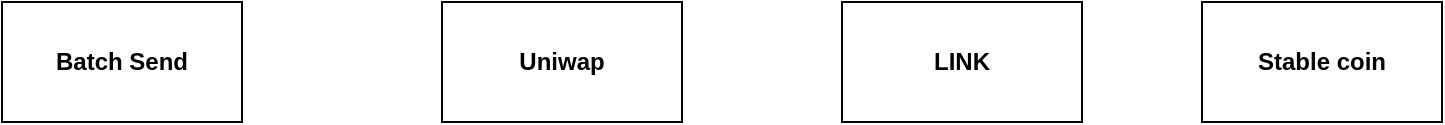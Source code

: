 <mxfile version="17.1.2" type="github">
  <diagram id="XzU88MFnE1Mp-erbCHA6" name="整体架构">
    <mxGraphModel dx="1409" dy="794" grid="1" gridSize="10" guides="1" tooltips="1" connect="1" arrows="1" fold="1" page="1" pageScale="1" pageWidth="850" pageHeight="1100" math="0" shadow="0">
      <root>
        <mxCell id="0" />
        <mxCell id="1" parent="0" />
        <object label="Batch Send" id="IMkSQCw6tzFDL6CUBRC3-1">
          <mxCell style="rounded=0;whiteSpace=wrap;html=1;fontStyle=1;fontColor=#000000;" vertex="1" parent="1">
            <mxGeometry x="80" y="70" width="120" height="60" as="geometry" />
          </mxCell>
        </object>
        <mxCell id="IMkSQCw6tzFDL6CUBRC3-2" value="Uniwap" style="rounded=0;whiteSpace=wrap;html=1;fontStyle=1" vertex="1" parent="1">
          <mxGeometry x="300" y="70" width="120" height="60" as="geometry" />
        </mxCell>
        <mxCell id="IMkSQCw6tzFDL6CUBRC3-3" value="LINK" style="rounded=0;whiteSpace=wrap;html=1;fontStyle=1" vertex="1" parent="1">
          <mxGeometry x="500" y="70" width="120" height="60" as="geometry" />
        </mxCell>
        <mxCell id="IMkSQCw6tzFDL6CUBRC3-4" value="Stable coin" style="rounded=0;whiteSpace=wrap;html=1;fontStyle=1" vertex="1" parent="1">
          <mxGeometry x="680" y="70" width="120" height="60" as="geometry" />
        </mxCell>
      </root>
    </mxGraphModel>
  </diagram>
</mxfile>
